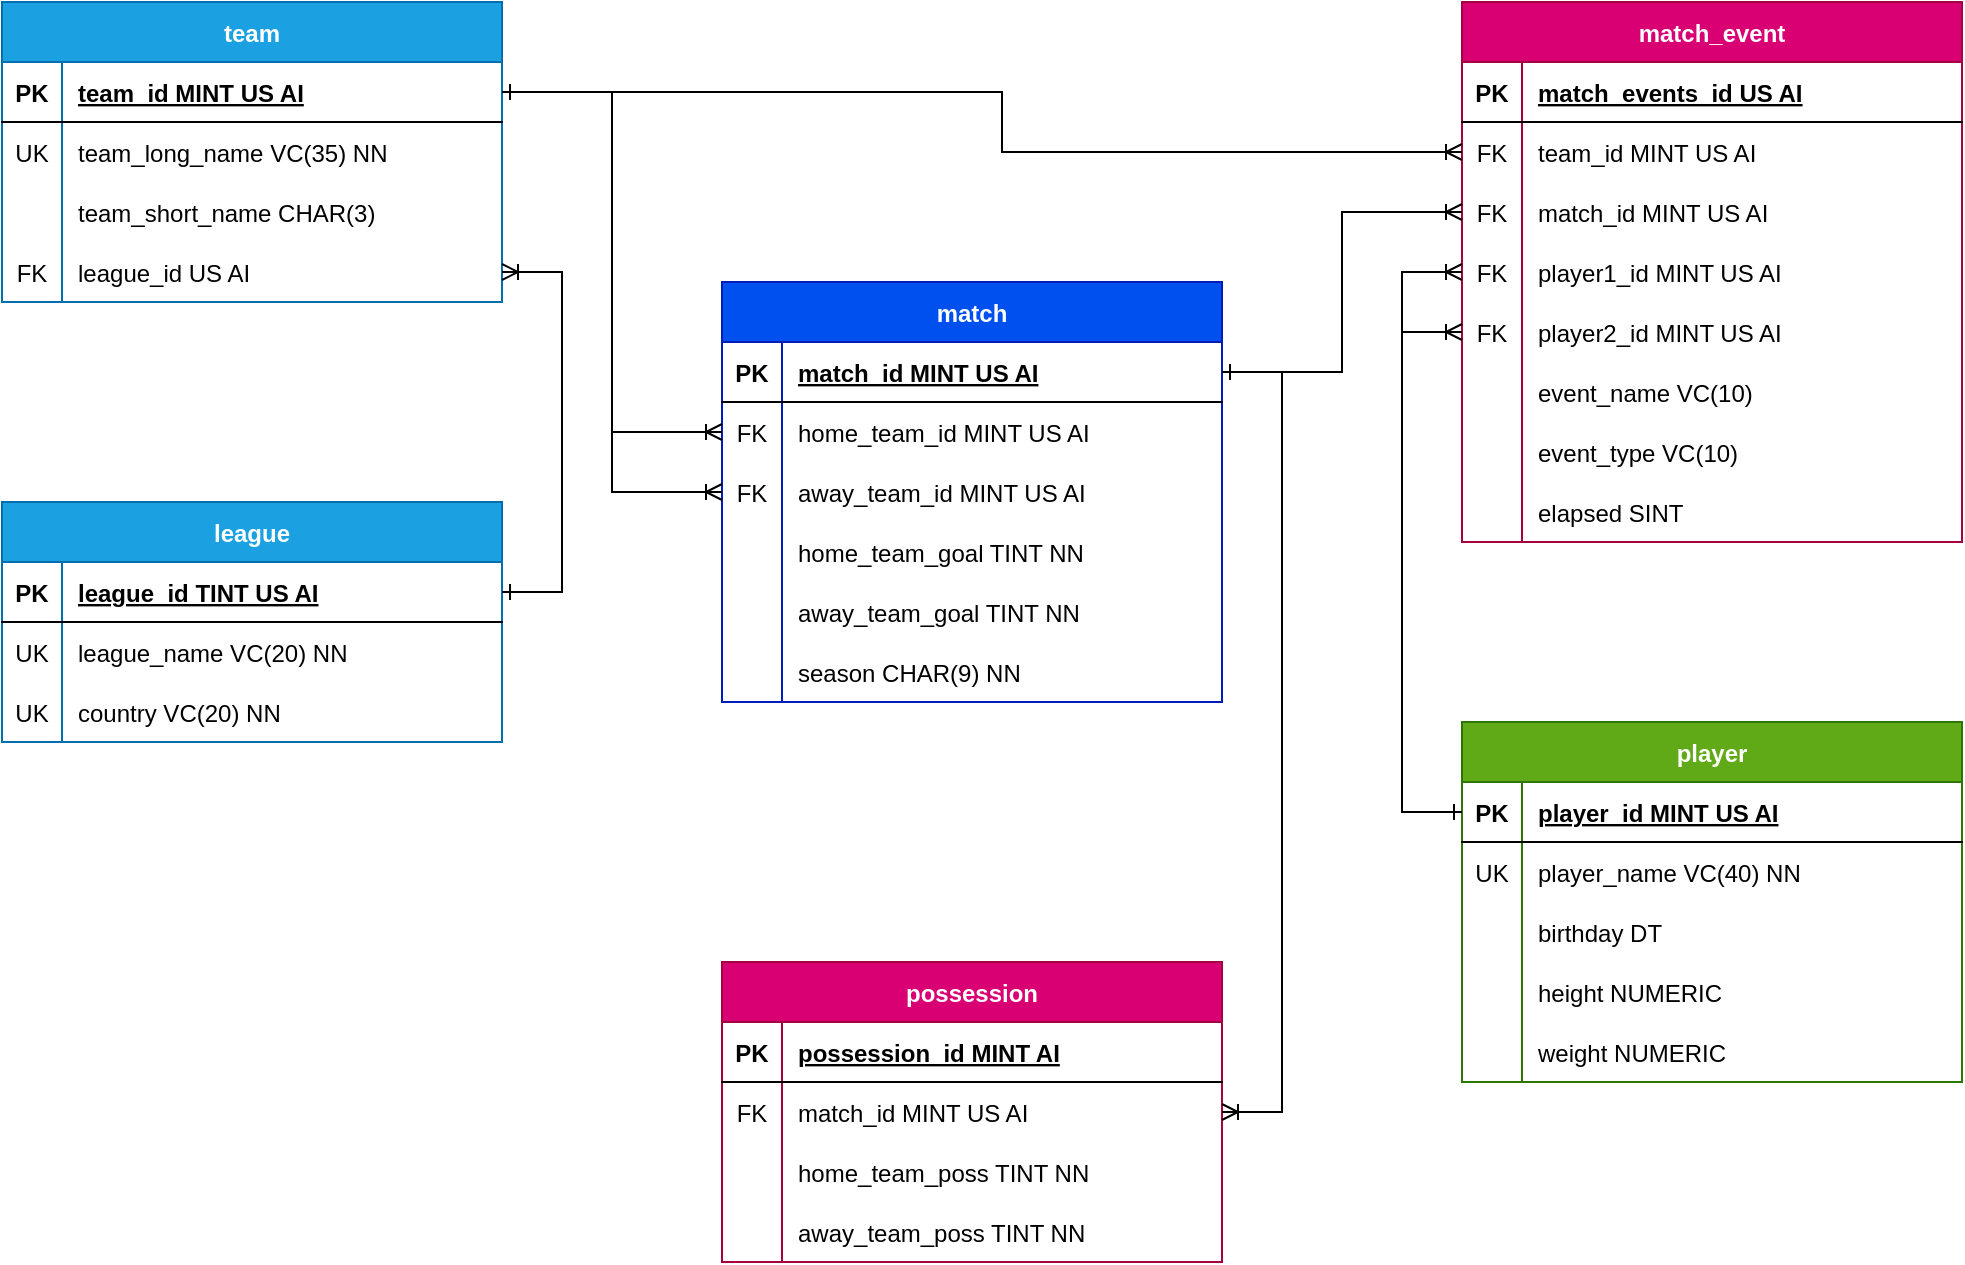 <mxfile version="24.4.0" type="device">
  <diagram id="R2lEEEUBdFMjLlhIrx00" name="Page-1">
    <mxGraphModel dx="1050" dy="717" grid="1" gridSize="10" guides="1" tooltips="1" connect="1" arrows="1" fold="1" page="1" pageScale="1" pageWidth="1100" pageHeight="850" math="0" shadow="0" extFonts="Permanent Marker^https://fonts.googleapis.com/css?family=Permanent+Marker">
      <root>
        <mxCell id="0" />
        <mxCell id="1" parent="0" />
        <mxCell id="C-vyLk0tnHw3VtMMgP7b-23" value="team" style="shape=table;startSize=30;container=1;collapsible=1;childLayout=tableLayout;fixedRows=1;rowLines=0;fontStyle=1;align=center;resizeLast=1;fillColor=#1ba1e2;fontColor=#ffffff;strokeColor=#006EAF;" parent="1" vertex="1">
          <mxGeometry x="20" y="40" width="250" height="150" as="geometry" />
        </mxCell>
        <mxCell id="C-vyLk0tnHw3VtMMgP7b-24" value="" style="shape=partialRectangle;collapsible=0;dropTarget=0;pointerEvents=0;fillColor=none;points=[[0,0.5],[1,0.5]];portConstraint=eastwest;top=0;left=0;right=0;bottom=1;" parent="C-vyLk0tnHw3VtMMgP7b-23" vertex="1">
          <mxGeometry y="30" width="250" height="30" as="geometry" />
        </mxCell>
        <mxCell id="C-vyLk0tnHw3VtMMgP7b-25" value="PK" style="shape=partialRectangle;overflow=hidden;connectable=0;fillColor=none;top=0;left=0;bottom=0;right=0;fontStyle=1;" parent="C-vyLk0tnHw3VtMMgP7b-24" vertex="1">
          <mxGeometry width="30" height="30" as="geometry">
            <mxRectangle width="30" height="30" as="alternateBounds" />
          </mxGeometry>
        </mxCell>
        <mxCell id="C-vyLk0tnHw3VtMMgP7b-26" value="team_id MINT US AI" style="shape=partialRectangle;overflow=hidden;connectable=0;fillColor=none;top=0;left=0;bottom=0;right=0;align=left;spacingLeft=6;fontStyle=5;" parent="C-vyLk0tnHw3VtMMgP7b-24" vertex="1">
          <mxGeometry x="30" width="220" height="30" as="geometry">
            <mxRectangle width="220" height="30" as="alternateBounds" />
          </mxGeometry>
        </mxCell>
        <mxCell id="C-vyLk0tnHw3VtMMgP7b-27" value="" style="shape=partialRectangle;collapsible=0;dropTarget=0;pointerEvents=0;fillColor=none;points=[[0,0.5],[1,0.5]];portConstraint=eastwest;top=0;left=0;right=0;bottom=0;" parent="C-vyLk0tnHw3VtMMgP7b-23" vertex="1">
          <mxGeometry y="60" width="250" height="30" as="geometry" />
        </mxCell>
        <mxCell id="C-vyLk0tnHw3VtMMgP7b-28" value="UK" style="shape=partialRectangle;overflow=hidden;connectable=0;fillColor=none;top=0;left=0;bottom=0;right=0;" parent="C-vyLk0tnHw3VtMMgP7b-27" vertex="1">
          <mxGeometry width="30" height="30" as="geometry">
            <mxRectangle width="30" height="30" as="alternateBounds" />
          </mxGeometry>
        </mxCell>
        <mxCell id="C-vyLk0tnHw3VtMMgP7b-29" value="team_long_name VC(35) NN" style="shape=partialRectangle;overflow=hidden;connectable=0;fillColor=none;top=0;left=0;bottom=0;right=0;align=left;spacingLeft=6;" parent="C-vyLk0tnHw3VtMMgP7b-27" vertex="1">
          <mxGeometry x="30" width="220" height="30" as="geometry">
            <mxRectangle width="220" height="30" as="alternateBounds" />
          </mxGeometry>
        </mxCell>
        <mxCell id="XVx-Qudv84fbPVclPLt0-1" value="" style="shape=partialRectangle;collapsible=0;dropTarget=0;pointerEvents=0;fillColor=none;points=[[0,0.5],[1,0.5]];portConstraint=eastwest;top=0;left=0;right=0;bottom=0;" parent="C-vyLk0tnHw3VtMMgP7b-23" vertex="1">
          <mxGeometry y="90" width="250" height="30" as="geometry" />
        </mxCell>
        <mxCell id="XVx-Qudv84fbPVclPLt0-2" value="" style="shape=partialRectangle;overflow=hidden;connectable=0;fillColor=none;top=0;left=0;bottom=0;right=0;" parent="XVx-Qudv84fbPVclPLt0-1" vertex="1">
          <mxGeometry width="30" height="30" as="geometry">
            <mxRectangle width="30" height="30" as="alternateBounds" />
          </mxGeometry>
        </mxCell>
        <mxCell id="XVx-Qudv84fbPVclPLt0-3" value="team_short_name CHAR(3)" style="shape=partialRectangle;overflow=hidden;connectable=0;fillColor=none;top=0;left=0;bottom=0;right=0;align=left;spacingLeft=6;" parent="XVx-Qudv84fbPVclPLt0-1" vertex="1">
          <mxGeometry x="30" width="220" height="30" as="geometry">
            <mxRectangle width="220" height="30" as="alternateBounds" />
          </mxGeometry>
        </mxCell>
        <mxCell id="Tx3TaPJJCtTqor-qNyk8-17" value="" style="shape=partialRectangle;collapsible=0;dropTarget=0;pointerEvents=0;fillColor=none;points=[[0,0.5],[1,0.5]];portConstraint=eastwest;top=0;left=0;right=0;bottom=0;" parent="C-vyLk0tnHw3VtMMgP7b-23" vertex="1">
          <mxGeometry y="120" width="250" height="30" as="geometry" />
        </mxCell>
        <mxCell id="Tx3TaPJJCtTqor-qNyk8-18" value="FK" style="shape=partialRectangle;overflow=hidden;connectable=0;fillColor=none;top=0;left=0;bottom=0;right=0;" parent="Tx3TaPJJCtTqor-qNyk8-17" vertex="1">
          <mxGeometry width="30" height="30" as="geometry">
            <mxRectangle width="30" height="30" as="alternateBounds" />
          </mxGeometry>
        </mxCell>
        <mxCell id="Tx3TaPJJCtTqor-qNyk8-19" value="league_id US AI" style="shape=partialRectangle;overflow=hidden;connectable=0;fillColor=none;top=0;left=0;bottom=0;right=0;align=left;spacingLeft=6;" parent="Tx3TaPJJCtTqor-qNyk8-17" vertex="1">
          <mxGeometry x="30" width="220" height="30" as="geometry">
            <mxRectangle width="220" height="30" as="alternateBounds" />
          </mxGeometry>
        </mxCell>
        <mxCell id="XVx-Qudv84fbPVclPLt0-7" value="player" style="shape=table;startSize=30;container=1;collapsible=1;childLayout=tableLayout;fixedRows=1;rowLines=0;fontStyle=1;align=center;resizeLast=1;fillColor=#60a917;fontColor=#ffffff;strokeColor=#2D7600;" parent="1" vertex="1">
          <mxGeometry x="750" y="400" width="250" height="180" as="geometry" />
        </mxCell>
        <mxCell id="XVx-Qudv84fbPVclPLt0-8" value="" style="shape=partialRectangle;collapsible=0;dropTarget=0;pointerEvents=0;fillColor=none;points=[[0,0.5],[1,0.5]];portConstraint=eastwest;top=0;left=0;right=0;bottom=1;" parent="XVx-Qudv84fbPVclPLt0-7" vertex="1">
          <mxGeometry y="30" width="250" height="30" as="geometry" />
        </mxCell>
        <mxCell id="XVx-Qudv84fbPVclPLt0-9" value="PK" style="shape=partialRectangle;overflow=hidden;connectable=0;fillColor=none;top=0;left=0;bottom=0;right=0;fontStyle=1;" parent="XVx-Qudv84fbPVclPLt0-8" vertex="1">
          <mxGeometry width="30" height="30" as="geometry">
            <mxRectangle width="30" height="30" as="alternateBounds" />
          </mxGeometry>
        </mxCell>
        <mxCell id="XVx-Qudv84fbPVclPLt0-10" value="player_id MINT US AI" style="shape=partialRectangle;overflow=hidden;connectable=0;fillColor=none;top=0;left=0;bottom=0;right=0;align=left;spacingLeft=6;fontStyle=5;" parent="XVx-Qudv84fbPVclPLt0-8" vertex="1">
          <mxGeometry x="30" width="220" height="30" as="geometry">
            <mxRectangle width="220" height="30" as="alternateBounds" />
          </mxGeometry>
        </mxCell>
        <mxCell id="XVx-Qudv84fbPVclPLt0-11" value="" style="shape=partialRectangle;collapsible=0;dropTarget=0;pointerEvents=0;fillColor=none;points=[[0,0.5],[1,0.5]];portConstraint=eastwest;top=0;left=0;right=0;bottom=0;" parent="XVx-Qudv84fbPVclPLt0-7" vertex="1">
          <mxGeometry y="60" width="250" height="30" as="geometry" />
        </mxCell>
        <mxCell id="XVx-Qudv84fbPVclPLt0-12" value="UK" style="shape=partialRectangle;overflow=hidden;connectable=0;fillColor=none;top=0;left=0;bottom=0;right=0;" parent="XVx-Qudv84fbPVclPLt0-11" vertex="1">
          <mxGeometry width="30" height="30" as="geometry">
            <mxRectangle width="30" height="30" as="alternateBounds" />
          </mxGeometry>
        </mxCell>
        <mxCell id="XVx-Qudv84fbPVclPLt0-13" value="player_name VC(40) NN" style="shape=partialRectangle;overflow=hidden;connectable=0;fillColor=none;top=0;left=0;bottom=0;right=0;align=left;spacingLeft=6;" parent="XVx-Qudv84fbPVclPLt0-11" vertex="1">
          <mxGeometry x="30" width="220" height="30" as="geometry">
            <mxRectangle width="220" height="30" as="alternateBounds" />
          </mxGeometry>
        </mxCell>
        <mxCell id="XVx-Qudv84fbPVclPLt0-14" value="" style="shape=partialRectangle;collapsible=0;dropTarget=0;pointerEvents=0;fillColor=none;points=[[0,0.5],[1,0.5]];portConstraint=eastwest;top=0;left=0;right=0;bottom=0;" parent="XVx-Qudv84fbPVclPLt0-7" vertex="1">
          <mxGeometry y="90" width="250" height="30" as="geometry" />
        </mxCell>
        <mxCell id="XVx-Qudv84fbPVclPLt0-15" value="" style="shape=partialRectangle;overflow=hidden;connectable=0;fillColor=none;top=0;left=0;bottom=0;right=0;" parent="XVx-Qudv84fbPVclPLt0-14" vertex="1">
          <mxGeometry width="30" height="30" as="geometry">
            <mxRectangle width="30" height="30" as="alternateBounds" />
          </mxGeometry>
        </mxCell>
        <mxCell id="XVx-Qudv84fbPVclPLt0-16" value="birthday DT" style="shape=partialRectangle;overflow=hidden;connectable=0;fillColor=none;top=0;left=0;bottom=0;right=0;align=left;spacingLeft=6;" parent="XVx-Qudv84fbPVclPLt0-14" vertex="1">
          <mxGeometry x="30" width="220" height="30" as="geometry">
            <mxRectangle width="220" height="30" as="alternateBounds" />
          </mxGeometry>
        </mxCell>
        <mxCell id="XVx-Qudv84fbPVclPLt0-17" value="" style="shape=partialRectangle;collapsible=0;dropTarget=0;pointerEvents=0;fillColor=none;points=[[0,0.5],[1,0.5]];portConstraint=eastwest;top=0;left=0;right=0;bottom=0;" parent="XVx-Qudv84fbPVclPLt0-7" vertex="1">
          <mxGeometry y="120" width="250" height="30" as="geometry" />
        </mxCell>
        <mxCell id="XVx-Qudv84fbPVclPLt0-18" value="" style="shape=partialRectangle;overflow=hidden;connectable=0;fillColor=none;top=0;left=0;bottom=0;right=0;" parent="XVx-Qudv84fbPVclPLt0-17" vertex="1">
          <mxGeometry width="30" height="30" as="geometry">
            <mxRectangle width="30" height="30" as="alternateBounds" />
          </mxGeometry>
        </mxCell>
        <mxCell id="XVx-Qudv84fbPVclPLt0-19" value="height NUMERIC" style="shape=partialRectangle;overflow=hidden;connectable=0;fillColor=none;top=0;left=0;bottom=0;right=0;align=left;spacingLeft=6;" parent="XVx-Qudv84fbPVclPLt0-17" vertex="1">
          <mxGeometry x="30" width="220" height="30" as="geometry">
            <mxRectangle width="220" height="30" as="alternateBounds" />
          </mxGeometry>
        </mxCell>
        <mxCell id="XVx-Qudv84fbPVclPLt0-20" value="" style="shape=partialRectangle;collapsible=0;dropTarget=0;pointerEvents=0;fillColor=none;points=[[0,0.5],[1,0.5]];portConstraint=eastwest;top=0;left=0;right=0;bottom=0;" parent="XVx-Qudv84fbPVclPLt0-7" vertex="1">
          <mxGeometry y="150" width="250" height="30" as="geometry" />
        </mxCell>
        <mxCell id="XVx-Qudv84fbPVclPLt0-21" value="" style="shape=partialRectangle;overflow=hidden;connectable=0;fillColor=none;top=0;left=0;bottom=0;right=0;" parent="XVx-Qudv84fbPVclPLt0-20" vertex="1">
          <mxGeometry width="30" height="30" as="geometry">
            <mxRectangle width="30" height="30" as="alternateBounds" />
          </mxGeometry>
        </mxCell>
        <mxCell id="XVx-Qudv84fbPVclPLt0-22" value="weight NUMERIC" style="shape=partialRectangle;overflow=hidden;connectable=0;fillColor=none;top=0;left=0;bottom=0;right=0;align=left;spacingLeft=6;" parent="XVx-Qudv84fbPVclPLt0-20" vertex="1">
          <mxGeometry x="30" width="220" height="30" as="geometry">
            <mxRectangle width="220" height="30" as="alternateBounds" />
          </mxGeometry>
        </mxCell>
        <mxCell id="XVx-Qudv84fbPVclPLt0-23" value="league" style="shape=table;startSize=30;container=1;collapsible=1;childLayout=tableLayout;fixedRows=1;rowLines=0;fontStyle=1;align=center;resizeLast=1;fillColor=#1ba1e2;fontColor=#ffffff;strokeColor=#006EAF;" parent="1" vertex="1">
          <mxGeometry x="20" y="290" width="250" height="120" as="geometry" />
        </mxCell>
        <mxCell id="XVx-Qudv84fbPVclPLt0-24" value="" style="shape=partialRectangle;collapsible=0;dropTarget=0;pointerEvents=0;fillColor=none;points=[[0,0.5],[1,0.5]];portConstraint=eastwest;top=0;left=0;right=0;bottom=1;" parent="XVx-Qudv84fbPVclPLt0-23" vertex="1">
          <mxGeometry y="30" width="250" height="30" as="geometry" />
        </mxCell>
        <mxCell id="XVx-Qudv84fbPVclPLt0-25" value="PK" style="shape=partialRectangle;overflow=hidden;connectable=0;fillColor=none;top=0;left=0;bottom=0;right=0;fontStyle=1;" parent="XVx-Qudv84fbPVclPLt0-24" vertex="1">
          <mxGeometry width="30" height="30" as="geometry">
            <mxRectangle width="30" height="30" as="alternateBounds" />
          </mxGeometry>
        </mxCell>
        <mxCell id="XVx-Qudv84fbPVclPLt0-26" value="league_id TINT US AI" style="shape=partialRectangle;overflow=hidden;connectable=0;fillColor=none;top=0;left=0;bottom=0;right=0;align=left;spacingLeft=6;fontStyle=5;" parent="XVx-Qudv84fbPVclPLt0-24" vertex="1">
          <mxGeometry x="30" width="220" height="30" as="geometry">
            <mxRectangle width="220" height="30" as="alternateBounds" />
          </mxGeometry>
        </mxCell>
        <mxCell id="XVx-Qudv84fbPVclPLt0-27" value="" style="shape=partialRectangle;collapsible=0;dropTarget=0;pointerEvents=0;fillColor=none;points=[[0,0.5],[1,0.5]];portConstraint=eastwest;top=0;left=0;right=0;bottom=0;" parent="XVx-Qudv84fbPVclPLt0-23" vertex="1">
          <mxGeometry y="60" width="250" height="30" as="geometry" />
        </mxCell>
        <mxCell id="XVx-Qudv84fbPVclPLt0-28" value="UK" style="shape=partialRectangle;overflow=hidden;connectable=0;fillColor=none;top=0;left=0;bottom=0;right=0;" parent="XVx-Qudv84fbPVclPLt0-27" vertex="1">
          <mxGeometry width="30" height="30" as="geometry">
            <mxRectangle width="30" height="30" as="alternateBounds" />
          </mxGeometry>
        </mxCell>
        <mxCell id="XVx-Qudv84fbPVclPLt0-29" value="league_name VC(20) NN" style="shape=partialRectangle;overflow=hidden;connectable=0;fillColor=none;top=0;left=0;bottom=0;right=0;align=left;spacingLeft=6;" parent="XVx-Qudv84fbPVclPLt0-27" vertex="1">
          <mxGeometry x="30" width="220" height="30" as="geometry">
            <mxRectangle width="220" height="30" as="alternateBounds" />
          </mxGeometry>
        </mxCell>
        <mxCell id="Tx3TaPJJCtTqor-qNyk8-23" value="" style="shape=partialRectangle;collapsible=0;dropTarget=0;pointerEvents=0;fillColor=none;points=[[0,0.5],[1,0.5]];portConstraint=eastwest;top=0;left=0;right=0;bottom=0;" parent="XVx-Qudv84fbPVclPLt0-23" vertex="1">
          <mxGeometry y="90" width="250" height="30" as="geometry" />
        </mxCell>
        <mxCell id="Tx3TaPJJCtTqor-qNyk8-24" value="UK" style="shape=partialRectangle;overflow=hidden;connectable=0;fillColor=none;top=0;left=0;bottom=0;right=0;" parent="Tx3TaPJJCtTqor-qNyk8-23" vertex="1">
          <mxGeometry width="30" height="30" as="geometry">
            <mxRectangle width="30" height="30" as="alternateBounds" />
          </mxGeometry>
        </mxCell>
        <mxCell id="Tx3TaPJJCtTqor-qNyk8-25" value="country VC(20) NN" style="shape=partialRectangle;overflow=hidden;connectable=0;fillColor=none;top=0;left=0;bottom=0;right=0;align=left;spacingLeft=6;" parent="Tx3TaPJJCtTqor-qNyk8-23" vertex="1">
          <mxGeometry x="30" width="220" height="30" as="geometry">
            <mxRectangle width="220" height="30" as="alternateBounds" />
          </mxGeometry>
        </mxCell>
        <mxCell id="XVx-Qudv84fbPVclPLt0-68" value="match" style="shape=table;startSize=30;container=1;collapsible=1;childLayout=tableLayout;fixedRows=1;rowLines=0;fontStyle=1;align=center;resizeLast=1;fillColor=#0050ef;fontColor=#ffffff;strokeColor=#001DBC;" parent="1" vertex="1">
          <mxGeometry x="380" y="180" width="250" height="210" as="geometry" />
        </mxCell>
        <mxCell id="XVx-Qudv84fbPVclPLt0-69" value="" style="shape=partialRectangle;collapsible=0;dropTarget=0;pointerEvents=0;fillColor=none;points=[[0,0.5],[1,0.5]];portConstraint=eastwest;top=0;left=0;right=0;bottom=1;" parent="XVx-Qudv84fbPVclPLt0-68" vertex="1">
          <mxGeometry y="30" width="250" height="30" as="geometry" />
        </mxCell>
        <mxCell id="XVx-Qudv84fbPVclPLt0-70" value="PK" style="shape=partialRectangle;overflow=hidden;connectable=0;fillColor=none;top=0;left=0;bottom=0;right=0;fontStyle=1;" parent="XVx-Qudv84fbPVclPLt0-69" vertex="1">
          <mxGeometry width="30" height="30" as="geometry">
            <mxRectangle width="30" height="30" as="alternateBounds" />
          </mxGeometry>
        </mxCell>
        <mxCell id="XVx-Qudv84fbPVclPLt0-71" value="match_id MINT US AI" style="shape=partialRectangle;overflow=hidden;connectable=0;fillColor=none;top=0;left=0;bottom=0;right=0;align=left;spacingLeft=6;fontStyle=5;" parent="XVx-Qudv84fbPVclPLt0-69" vertex="1">
          <mxGeometry x="30" width="220" height="30" as="geometry">
            <mxRectangle width="220" height="30" as="alternateBounds" />
          </mxGeometry>
        </mxCell>
        <mxCell id="XVx-Qudv84fbPVclPLt0-72" value="" style="shape=partialRectangle;collapsible=0;dropTarget=0;pointerEvents=0;fillColor=none;points=[[0,0.5],[1,0.5]];portConstraint=eastwest;top=0;left=0;right=0;bottom=0;" parent="XVx-Qudv84fbPVclPLt0-68" vertex="1">
          <mxGeometry y="60" width="250" height="30" as="geometry" />
        </mxCell>
        <mxCell id="XVx-Qudv84fbPVclPLt0-73" value="FK" style="shape=partialRectangle;overflow=hidden;connectable=0;fillColor=none;top=0;left=0;bottom=0;right=0;" parent="XVx-Qudv84fbPVclPLt0-72" vertex="1">
          <mxGeometry width="30" height="30" as="geometry">
            <mxRectangle width="30" height="30" as="alternateBounds" />
          </mxGeometry>
        </mxCell>
        <mxCell id="XVx-Qudv84fbPVclPLt0-74" value="home_team_id MINT US AI" style="shape=partialRectangle;overflow=hidden;connectable=0;fillColor=none;top=0;left=0;bottom=0;right=0;align=left;spacingLeft=6;" parent="XVx-Qudv84fbPVclPLt0-72" vertex="1">
          <mxGeometry x="30" width="220" height="30" as="geometry">
            <mxRectangle width="220" height="30" as="alternateBounds" />
          </mxGeometry>
        </mxCell>
        <mxCell id="XVx-Qudv84fbPVclPLt0-75" value="" style="shape=partialRectangle;collapsible=0;dropTarget=0;pointerEvents=0;fillColor=none;points=[[0,0.5],[1,0.5]];portConstraint=eastwest;top=0;left=0;right=0;bottom=0;" parent="XVx-Qudv84fbPVclPLt0-68" vertex="1">
          <mxGeometry y="90" width="250" height="30" as="geometry" />
        </mxCell>
        <mxCell id="XVx-Qudv84fbPVclPLt0-76" value="FK" style="shape=partialRectangle;overflow=hidden;connectable=0;fillColor=none;top=0;left=0;bottom=0;right=0;" parent="XVx-Qudv84fbPVclPLt0-75" vertex="1">
          <mxGeometry width="30" height="30" as="geometry">
            <mxRectangle width="30" height="30" as="alternateBounds" />
          </mxGeometry>
        </mxCell>
        <mxCell id="XVx-Qudv84fbPVclPLt0-77" value="away_team_id MINT US AI" style="shape=partialRectangle;overflow=hidden;connectable=0;fillColor=none;top=0;left=0;bottom=0;right=0;align=left;spacingLeft=6;" parent="XVx-Qudv84fbPVclPLt0-75" vertex="1">
          <mxGeometry x="30" width="220" height="30" as="geometry">
            <mxRectangle width="220" height="30" as="alternateBounds" />
          </mxGeometry>
        </mxCell>
        <mxCell id="Tx3TaPJJCtTqor-qNyk8-26" value="" style="shape=partialRectangle;collapsible=0;dropTarget=0;pointerEvents=0;fillColor=none;points=[[0,0.5],[1,0.5]];portConstraint=eastwest;top=0;left=0;right=0;bottom=0;" parent="XVx-Qudv84fbPVclPLt0-68" vertex="1">
          <mxGeometry y="120" width="250" height="30" as="geometry" />
        </mxCell>
        <mxCell id="Tx3TaPJJCtTqor-qNyk8-27" value="" style="shape=partialRectangle;overflow=hidden;connectable=0;fillColor=none;top=0;left=0;bottom=0;right=0;" parent="Tx3TaPJJCtTqor-qNyk8-26" vertex="1">
          <mxGeometry width="30" height="30" as="geometry">
            <mxRectangle width="30" height="30" as="alternateBounds" />
          </mxGeometry>
        </mxCell>
        <mxCell id="Tx3TaPJJCtTqor-qNyk8-28" value="home_team_goal TINT NN" style="shape=partialRectangle;overflow=hidden;connectable=0;fillColor=none;top=0;left=0;bottom=0;right=0;align=left;spacingLeft=6;" parent="Tx3TaPJJCtTqor-qNyk8-26" vertex="1">
          <mxGeometry x="30" width="220" height="30" as="geometry">
            <mxRectangle width="220" height="30" as="alternateBounds" />
          </mxGeometry>
        </mxCell>
        <mxCell id="Tx3TaPJJCtTqor-qNyk8-39" value="" style="shape=partialRectangle;collapsible=0;dropTarget=0;pointerEvents=0;fillColor=none;points=[[0,0.5],[1,0.5]];portConstraint=eastwest;top=0;left=0;right=0;bottom=0;" parent="XVx-Qudv84fbPVclPLt0-68" vertex="1">
          <mxGeometry y="150" width="250" height="30" as="geometry" />
        </mxCell>
        <mxCell id="Tx3TaPJJCtTqor-qNyk8-40" value="" style="shape=partialRectangle;overflow=hidden;connectable=0;fillColor=none;top=0;left=0;bottom=0;right=0;" parent="Tx3TaPJJCtTqor-qNyk8-39" vertex="1">
          <mxGeometry width="30" height="30" as="geometry">
            <mxRectangle width="30" height="30" as="alternateBounds" />
          </mxGeometry>
        </mxCell>
        <mxCell id="Tx3TaPJJCtTqor-qNyk8-41" value="away_team_goal TINT NN" style="shape=partialRectangle;overflow=hidden;connectable=0;fillColor=none;top=0;left=0;bottom=0;right=0;align=left;spacingLeft=6;" parent="Tx3TaPJJCtTqor-qNyk8-39" vertex="1">
          <mxGeometry x="30" width="220" height="30" as="geometry">
            <mxRectangle width="220" height="30" as="alternateBounds" />
          </mxGeometry>
        </mxCell>
        <mxCell id="Tx3TaPJJCtTqor-qNyk8-36" value="" style="shape=partialRectangle;collapsible=0;dropTarget=0;pointerEvents=0;fillColor=none;points=[[0,0.5],[1,0.5]];portConstraint=eastwest;top=0;left=0;right=0;bottom=0;" parent="XVx-Qudv84fbPVclPLt0-68" vertex="1">
          <mxGeometry y="180" width="250" height="30" as="geometry" />
        </mxCell>
        <mxCell id="Tx3TaPJJCtTqor-qNyk8-37" value="" style="shape=partialRectangle;overflow=hidden;connectable=0;fillColor=none;top=0;left=0;bottom=0;right=0;" parent="Tx3TaPJJCtTqor-qNyk8-36" vertex="1">
          <mxGeometry width="30" height="30" as="geometry">
            <mxRectangle width="30" height="30" as="alternateBounds" />
          </mxGeometry>
        </mxCell>
        <mxCell id="Tx3TaPJJCtTqor-qNyk8-38" value="season CHAR(9) NN" style="shape=partialRectangle;overflow=hidden;connectable=0;fillColor=none;top=0;left=0;bottom=0;right=0;align=left;spacingLeft=6;" parent="Tx3TaPJJCtTqor-qNyk8-36" vertex="1">
          <mxGeometry x="30" width="220" height="30" as="geometry">
            <mxRectangle width="220" height="30" as="alternateBounds" />
          </mxGeometry>
        </mxCell>
        <mxCell id="XVx-Qudv84fbPVclPLt0-87" value="match_event" style="shape=table;startSize=30;container=1;collapsible=1;childLayout=tableLayout;fixedRows=1;rowLines=0;fontStyle=1;align=center;resizeLast=1;fillColor=#d80073;fontColor=#ffffff;strokeColor=#A50040;" parent="1" vertex="1">
          <mxGeometry x="750" y="40" width="250" height="270" as="geometry" />
        </mxCell>
        <mxCell id="XVx-Qudv84fbPVclPLt0-88" value="" style="shape=partialRectangle;collapsible=0;dropTarget=0;pointerEvents=0;fillColor=none;points=[[0,0.5],[1,0.5]];portConstraint=eastwest;top=0;left=0;right=0;bottom=1;" parent="XVx-Qudv84fbPVclPLt0-87" vertex="1">
          <mxGeometry y="30" width="250" height="30" as="geometry" />
        </mxCell>
        <mxCell id="XVx-Qudv84fbPVclPLt0-89" value="PK" style="shape=partialRectangle;overflow=hidden;connectable=0;fillColor=none;top=0;left=0;bottom=0;right=0;fontStyle=1;" parent="XVx-Qudv84fbPVclPLt0-88" vertex="1">
          <mxGeometry width="30" height="30" as="geometry">
            <mxRectangle width="30" height="30" as="alternateBounds" />
          </mxGeometry>
        </mxCell>
        <mxCell id="XVx-Qudv84fbPVclPLt0-90" value="match_events_id US AI" style="shape=partialRectangle;overflow=hidden;connectable=0;fillColor=none;top=0;left=0;bottom=0;right=0;align=left;spacingLeft=6;fontStyle=5;" parent="XVx-Qudv84fbPVclPLt0-88" vertex="1">
          <mxGeometry x="30" width="220" height="30" as="geometry">
            <mxRectangle width="220" height="30" as="alternateBounds" />
          </mxGeometry>
        </mxCell>
        <mxCell id="XVx-Qudv84fbPVclPLt0-91" value="" style="shape=partialRectangle;collapsible=0;dropTarget=0;pointerEvents=0;fillColor=none;points=[[0,0.5],[1,0.5]];portConstraint=eastwest;top=0;left=0;right=0;bottom=0;" parent="XVx-Qudv84fbPVclPLt0-87" vertex="1">
          <mxGeometry y="60" width="250" height="30" as="geometry" />
        </mxCell>
        <mxCell id="XVx-Qudv84fbPVclPLt0-92" value="FK" style="shape=partialRectangle;overflow=hidden;connectable=0;fillColor=none;top=0;left=0;bottom=0;right=0;" parent="XVx-Qudv84fbPVclPLt0-91" vertex="1">
          <mxGeometry width="30" height="30" as="geometry">
            <mxRectangle width="30" height="30" as="alternateBounds" />
          </mxGeometry>
        </mxCell>
        <mxCell id="XVx-Qudv84fbPVclPLt0-93" value="team_id MINT US AI" style="shape=partialRectangle;overflow=hidden;connectable=0;fillColor=none;top=0;left=0;bottom=0;right=0;align=left;spacingLeft=6;" parent="XVx-Qudv84fbPVclPLt0-91" vertex="1">
          <mxGeometry x="30" width="220" height="30" as="geometry">
            <mxRectangle width="220" height="30" as="alternateBounds" />
          </mxGeometry>
        </mxCell>
        <mxCell id="XVx-Qudv84fbPVclPLt0-97" value="" style="shape=partialRectangle;collapsible=0;dropTarget=0;pointerEvents=0;fillColor=none;points=[[0,0.5],[1,0.5]];portConstraint=eastwest;top=0;left=0;right=0;bottom=0;" parent="XVx-Qudv84fbPVclPLt0-87" vertex="1">
          <mxGeometry y="90" width="250" height="30" as="geometry" />
        </mxCell>
        <mxCell id="XVx-Qudv84fbPVclPLt0-98" value="FK" style="shape=partialRectangle;overflow=hidden;connectable=0;fillColor=none;top=0;left=0;bottom=0;right=0;" parent="XVx-Qudv84fbPVclPLt0-97" vertex="1">
          <mxGeometry width="30" height="30" as="geometry">
            <mxRectangle width="30" height="30" as="alternateBounds" />
          </mxGeometry>
        </mxCell>
        <mxCell id="XVx-Qudv84fbPVclPLt0-99" value="match_id MINT US AI" style="shape=partialRectangle;overflow=hidden;connectable=0;fillColor=none;top=0;left=0;bottom=0;right=0;align=left;spacingLeft=6;" parent="XVx-Qudv84fbPVclPLt0-97" vertex="1">
          <mxGeometry x="30" width="220" height="30" as="geometry">
            <mxRectangle width="220" height="30" as="alternateBounds" />
          </mxGeometry>
        </mxCell>
        <mxCell id="XVx-Qudv84fbPVclPLt0-134" value="" style="shape=partialRectangle;collapsible=0;dropTarget=0;pointerEvents=0;fillColor=none;points=[[0,0.5],[1,0.5]];portConstraint=eastwest;top=0;left=0;right=0;bottom=0;" parent="XVx-Qudv84fbPVclPLt0-87" vertex="1">
          <mxGeometry y="120" width="250" height="30" as="geometry" />
        </mxCell>
        <mxCell id="XVx-Qudv84fbPVclPLt0-135" value="FK" style="shape=partialRectangle;overflow=hidden;connectable=0;fillColor=none;top=0;left=0;bottom=0;right=0;" parent="XVx-Qudv84fbPVclPLt0-134" vertex="1">
          <mxGeometry width="30" height="30" as="geometry">
            <mxRectangle width="30" height="30" as="alternateBounds" />
          </mxGeometry>
        </mxCell>
        <mxCell id="XVx-Qudv84fbPVclPLt0-136" value="player1_id MINT US AI" style="shape=partialRectangle;overflow=hidden;connectable=0;fillColor=none;top=0;left=0;bottom=0;right=0;align=left;spacingLeft=6;" parent="XVx-Qudv84fbPVclPLt0-134" vertex="1">
          <mxGeometry x="30" width="220" height="30" as="geometry">
            <mxRectangle width="220" height="30" as="alternateBounds" />
          </mxGeometry>
        </mxCell>
        <mxCell id="XVx-Qudv84fbPVclPLt0-137" value="" style="shape=partialRectangle;collapsible=0;dropTarget=0;pointerEvents=0;fillColor=none;points=[[0,0.5],[1,0.5]];portConstraint=eastwest;top=0;left=0;right=0;bottom=0;" parent="XVx-Qudv84fbPVclPLt0-87" vertex="1">
          <mxGeometry y="150" width="250" height="30" as="geometry" />
        </mxCell>
        <mxCell id="XVx-Qudv84fbPVclPLt0-138" value="FK" style="shape=partialRectangle;overflow=hidden;connectable=0;fillColor=none;top=0;left=0;bottom=0;right=0;" parent="XVx-Qudv84fbPVclPLt0-137" vertex="1">
          <mxGeometry width="30" height="30" as="geometry">
            <mxRectangle width="30" height="30" as="alternateBounds" />
          </mxGeometry>
        </mxCell>
        <mxCell id="XVx-Qudv84fbPVclPLt0-139" value="player2_id MINT US AI" style="shape=partialRectangle;overflow=hidden;connectable=0;fillColor=none;top=0;left=0;bottom=0;right=0;align=left;spacingLeft=6;" parent="XVx-Qudv84fbPVclPLt0-137" vertex="1">
          <mxGeometry x="30" width="220" height="30" as="geometry">
            <mxRectangle width="220" height="30" as="alternateBounds" />
          </mxGeometry>
        </mxCell>
        <mxCell id="XVx-Qudv84fbPVclPLt0-100" value="" style="shape=partialRectangle;collapsible=0;dropTarget=0;pointerEvents=0;fillColor=none;points=[[0,0.5],[1,0.5]];portConstraint=eastwest;top=0;left=0;right=0;bottom=0;" parent="XVx-Qudv84fbPVclPLt0-87" vertex="1">
          <mxGeometry y="180" width="250" height="30" as="geometry" />
        </mxCell>
        <mxCell id="XVx-Qudv84fbPVclPLt0-101" value="" style="shape=partialRectangle;overflow=hidden;connectable=0;fillColor=none;top=0;left=0;bottom=0;right=0;" parent="XVx-Qudv84fbPVclPLt0-100" vertex="1">
          <mxGeometry width="30" height="30" as="geometry">
            <mxRectangle width="30" height="30" as="alternateBounds" />
          </mxGeometry>
        </mxCell>
        <mxCell id="XVx-Qudv84fbPVclPLt0-102" value="event_name VC(10)" style="shape=partialRectangle;overflow=hidden;connectable=0;fillColor=none;top=0;left=0;bottom=0;right=0;align=left;spacingLeft=6;" parent="XVx-Qudv84fbPVclPLt0-100" vertex="1">
          <mxGeometry x="30" width="220" height="30" as="geometry">
            <mxRectangle width="220" height="30" as="alternateBounds" />
          </mxGeometry>
        </mxCell>
        <mxCell id="XVx-Qudv84fbPVclPLt0-103" value="" style="shape=partialRectangle;collapsible=0;dropTarget=0;pointerEvents=0;fillColor=none;points=[[0,0.5],[1,0.5]];portConstraint=eastwest;top=0;left=0;right=0;bottom=0;" parent="XVx-Qudv84fbPVclPLt0-87" vertex="1">
          <mxGeometry y="210" width="250" height="30" as="geometry" />
        </mxCell>
        <mxCell id="XVx-Qudv84fbPVclPLt0-104" value="" style="shape=partialRectangle;overflow=hidden;connectable=0;fillColor=none;top=0;left=0;bottom=0;right=0;" parent="XVx-Qudv84fbPVclPLt0-103" vertex="1">
          <mxGeometry width="30" height="30" as="geometry">
            <mxRectangle width="30" height="30" as="alternateBounds" />
          </mxGeometry>
        </mxCell>
        <mxCell id="XVx-Qudv84fbPVclPLt0-105" value="event_type VC(10)" style="shape=partialRectangle;overflow=hidden;connectable=0;fillColor=none;top=0;left=0;bottom=0;right=0;align=left;spacingLeft=6;" parent="XVx-Qudv84fbPVclPLt0-103" vertex="1">
          <mxGeometry x="30" width="220" height="30" as="geometry">
            <mxRectangle width="220" height="30" as="alternateBounds" />
          </mxGeometry>
        </mxCell>
        <mxCell id="XVx-Qudv84fbPVclPLt0-106" value="" style="shape=partialRectangle;collapsible=0;dropTarget=0;pointerEvents=0;fillColor=none;points=[[0,0.5],[1,0.5]];portConstraint=eastwest;top=0;left=0;right=0;bottom=0;" parent="XVx-Qudv84fbPVclPLt0-87" vertex="1">
          <mxGeometry y="240" width="250" height="30" as="geometry" />
        </mxCell>
        <mxCell id="XVx-Qudv84fbPVclPLt0-107" value="" style="shape=partialRectangle;overflow=hidden;connectable=0;fillColor=none;top=0;left=0;bottom=0;right=0;" parent="XVx-Qudv84fbPVclPLt0-106" vertex="1">
          <mxGeometry width="30" height="30" as="geometry">
            <mxRectangle width="30" height="30" as="alternateBounds" />
          </mxGeometry>
        </mxCell>
        <mxCell id="XVx-Qudv84fbPVclPLt0-108" value="elapsed SINT" style="shape=partialRectangle;overflow=hidden;connectable=0;fillColor=none;top=0;left=0;bottom=0;right=0;align=left;spacingLeft=6;" parent="XVx-Qudv84fbPVclPLt0-106" vertex="1">
          <mxGeometry x="30" width="220" height="30" as="geometry">
            <mxRectangle width="220" height="30" as="alternateBounds" />
          </mxGeometry>
        </mxCell>
        <mxCell id="Tx3TaPJJCtTqor-qNyk8-4" style="edgeStyle=orthogonalEdgeStyle;rounded=0;orthogonalLoop=1;jettySize=auto;html=1;startArrow=ERone;startFill=0;endArrow=ERoneToMany;endFill=0;" parent="1" source="XVx-Qudv84fbPVclPLt0-8" target="XVx-Qudv84fbPVclPLt0-134" edge="1">
          <mxGeometry relative="1" as="geometry">
            <Array as="points">
              <mxPoint x="720" y="445" />
              <mxPoint x="720" y="175" />
            </Array>
          </mxGeometry>
        </mxCell>
        <mxCell id="Tx3TaPJJCtTqor-qNyk8-5" style="edgeStyle=orthogonalEdgeStyle;rounded=0;orthogonalLoop=1;jettySize=auto;html=1;startArrow=ERone;startFill=0;endArrow=ERoneToMany;endFill=0;" parent="1" source="XVx-Qudv84fbPVclPLt0-8" target="XVx-Qudv84fbPVclPLt0-137" edge="1">
          <mxGeometry relative="1" as="geometry">
            <Array as="points">
              <mxPoint x="720" y="445" />
              <mxPoint x="720" y="205" />
            </Array>
          </mxGeometry>
        </mxCell>
        <mxCell id="Tx3TaPJJCtTqor-qNyk8-6" style="edgeStyle=orthogonalEdgeStyle;rounded=0;orthogonalLoop=1;jettySize=auto;html=1;startArrow=ERone;startFill=0;endArrow=ERoneToMany;endFill=0;" parent="1" source="XVx-Qudv84fbPVclPLt0-69" target="XVx-Qudv84fbPVclPLt0-97" edge="1">
          <mxGeometry relative="1" as="geometry" />
        </mxCell>
        <mxCell id="Tx3TaPJJCtTqor-qNyk8-7" style="edgeStyle=orthogonalEdgeStyle;rounded=0;orthogonalLoop=1;jettySize=auto;html=1;endArrow=ERoneToMany;endFill=0;startArrow=ERone;startFill=0;" parent="1" source="C-vyLk0tnHw3VtMMgP7b-24" target="XVx-Qudv84fbPVclPLt0-72" edge="1">
          <mxGeometry relative="1" as="geometry" />
        </mxCell>
        <mxCell id="Tx3TaPJJCtTqor-qNyk8-8" style="edgeStyle=orthogonalEdgeStyle;rounded=0;orthogonalLoop=1;jettySize=auto;html=1;startArrow=ERone;startFill=0;endArrow=ERoneToMany;endFill=0;" parent="1" source="C-vyLk0tnHw3VtMMgP7b-24" target="XVx-Qudv84fbPVclPLt0-75" edge="1">
          <mxGeometry relative="1" as="geometry" />
        </mxCell>
        <mxCell id="Tx3TaPJJCtTqor-qNyk8-9" style="edgeStyle=orthogonalEdgeStyle;rounded=0;orthogonalLoop=1;jettySize=auto;html=1;startArrow=ERone;startFill=0;endArrow=ERoneToMany;endFill=0;" parent="1" source="XVx-Qudv84fbPVclPLt0-24" target="Tx3TaPJJCtTqor-qNyk8-17" edge="1">
          <mxGeometry relative="1" as="geometry">
            <mxPoint x="380" y="235" as="targetPoint" />
            <Array as="points">
              <mxPoint x="300" y="335" />
              <mxPoint x="300" y="175" />
            </Array>
          </mxGeometry>
        </mxCell>
        <mxCell id="Tx3TaPJJCtTqor-qNyk8-35" style="edgeStyle=orthogonalEdgeStyle;rounded=0;orthogonalLoop=1;jettySize=auto;html=1;startArrow=ERone;startFill=0;endArrow=ERoneToMany;endFill=0;" parent="1" source="C-vyLk0tnHw3VtMMgP7b-24" target="XVx-Qudv84fbPVclPLt0-91" edge="1">
          <mxGeometry relative="1" as="geometry">
            <Array as="points">
              <mxPoint x="520" y="85" />
              <mxPoint x="520" y="115" />
            </Array>
          </mxGeometry>
        </mxCell>
        <mxCell id="Tx3TaPJJCtTqor-qNyk8-61" value="possession" style="shape=table;startSize=30;container=1;collapsible=1;childLayout=tableLayout;fixedRows=1;rowLines=0;fontStyle=1;align=center;resizeLast=1;fillColor=#d80073;fontColor=#ffffff;strokeColor=#A50040;" parent="1" vertex="1">
          <mxGeometry x="380" y="520" width="250" height="150" as="geometry" />
        </mxCell>
        <mxCell id="Tx3TaPJJCtTqor-qNyk8-62" value="" style="shape=partialRectangle;collapsible=0;dropTarget=0;pointerEvents=0;fillColor=none;points=[[0,0.5],[1,0.5]];portConstraint=eastwest;top=0;left=0;right=0;bottom=1;" parent="Tx3TaPJJCtTqor-qNyk8-61" vertex="1">
          <mxGeometry y="30" width="250" height="30" as="geometry" />
        </mxCell>
        <mxCell id="Tx3TaPJJCtTqor-qNyk8-63" value="PK" style="shape=partialRectangle;overflow=hidden;connectable=0;fillColor=none;top=0;left=0;bottom=0;right=0;fontStyle=1;" parent="Tx3TaPJJCtTqor-qNyk8-62" vertex="1">
          <mxGeometry width="30" height="30" as="geometry">
            <mxRectangle width="30" height="30" as="alternateBounds" />
          </mxGeometry>
        </mxCell>
        <mxCell id="Tx3TaPJJCtTqor-qNyk8-64" value="possession_id MINT AI" style="shape=partialRectangle;overflow=hidden;connectable=0;fillColor=none;top=0;left=0;bottom=0;right=0;align=left;spacingLeft=6;fontStyle=5;" parent="Tx3TaPJJCtTqor-qNyk8-62" vertex="1">
          <mxGeometry x="30" width="220" height="30" as="geometry">
            <mxRectangle width="220" height="30" as="alternateBounds" />
          </mxGeometry>
        </mxCell>
        <mxCell id="Tx3TaPJJCtTqor-qNyk8-68" value="" style="shape=partialRectangle;collapsible=0;dropTarget=0;pointerEvents=0;fillColor=none;points=[[0,0.5],[1,0.5]];portConstraint=eastwest;top=0;left=0;right=0;bottom=0;" parent="Tx3TaPJJCtTqor-qNyk8-61" vertex="1">
          <mxGeometry y="60" width="250" height="30" as="geometry" />
        </mxCell>
        <mxCell id="Tx3TaPJJCtTqor-qNyk8-69" value="FK" style="shape=partialRectangle;overflow=hidden;connectable=0;fillColor=none;top=0;left=0;bottom=0;right=0;" parent="Tx3TaPJJCtTqor-qNyk8-68" vertex="1">
          <mxGeometry width="30" height="30" as="geometry">
            <mxRectangle width="30" height="30" as="alternateBounds" />
          </mxGeometry>
        </mxCell>
        <mxCell id="Tx3TaPJJCtTqor-qNyk8-70" value="match_id MINT US AI" style="shape=partialRectangle;overflow=hidden;connectable=0;fillColor=none;top=0;left=0;bottom=0;right=0;align=left;spacingLeft=6;" parent="Tx3TaPJJCtTqor-qNyk8-68" vertex="1">
          <mxGeometry x="30" width="220" height="30" as="geometry">
            <mxRectangle width="220" height="30" as="alternateBounds" />
          </mxGeometry>
        </mxCell>
        <mxCell id="Tx3TaPJJCtTqor-qNyk8-71" value="" style="shape=partialRectangle;collapsible=0;dropTarget=0;pointerEvents=0;fillColor=none;points=[[0,0.5],[1,0.5]];portConstraint=eastwest;top=0;left=0;right=0;bottom=0;" parent="Tx3TaPJJCtTqor-qNyk8-61" vertex="1">
          <mxGeometry y="90" width="250" height="30" as="geometry" />
        </mxCell>
        <mxCell id="Tx3TaPJJCtTqor-qNyk8-72" value="" style="shape=partialRectangle;overflow=hidden;connectable=0;fillColor=none;top=0;left=0;bottom=0;right=0;" parent="Tx3TaPJJCtTqor-qNyk8-71" vertex="1">
          <mxGeometry width="30" height="30" as="geometry">
            <mxRectangle width="30" height="30" as="alternateBounds" />
          </mxGeometry>
        </mxCell>
        <mxCell id="Tx3TaPJJCtTqor-qNyk8-73" value="home_team_poss TINT NN" style="shape=partialRectangle;overflow=hidden;connectable=0;fillColor=none;top=0;left=0;bottom=0;right=0;align=left;spacingLeft=6;" parent="Tx3TaPJJCtTqor-qNyk8-71" vertex="1">
          <mxGeometry x="30" width="220" height="30" as="geometry">
            <mxRectangle width="220" height="30" as="alternateBounds" />
          </mxGeometry>
        </mxCell>
        <mxCell id="Tx3TaPJJCtTqor-qNyk8-89" value="" style="shape=partialRectangle;collapsible=0;dropTarget=0;pointerEvents=0;fillColor=none;points=[[0,0.5],[1,0.5]];portConstraint=eastwest;top=0;left=0;right=0;bottom=0;" parent="Tx3TaPJJCtTqor-qNyk8-61" vertex="1">
          <mxGeometry y="120" width="250" height="30" as="geometry" />
        </mxCell>
        <mxCell id="Tx3TaPJJCtTqor-qNyk8-90" value="" style="shape=partialRectangle;overflow=hidden;connectable=0;fillColor=none;top=0;left=0;bottom=0;right=0;" parent="Tx3TaPJJCtTqor-qNyk8-89" vertex="1">
          <mxGeometry width="30" height="30" as="geometry">
            <mxRectangle width="30" height="30" as="alternateBounds" />
          </mxGeometry>
        </mxCell>
        <mxCell id="Tx3TaPJJCtTqor-qNyk8-91" value="away_team_poss TINT NN" style="shape=partialRectangle;overflow=hidden;connectable=0;fillColor=none;top=0;left=0;bottom=0;right=0;align=left;spacingLeft=6;" parent="Tx3TaPJJCtTqor-qNyk8-89" vertex="1">
          <mxGeometry x="30" width="220" height="30" as="geometry">
            <mxRectangle width="220" height="30" as="alternateBounds" />
          </mxGeometry>
        </mxCell>
        <mxCell id="Tx3TaPJJCtTqor-qNyk8-92" style="edgeStyle=orthogonalEdgeStyle;rounded=0;orthogonalLoop=1;jettySize=auto;html=1;startArrow=ERone;startFill=0;endArrow=ERoneToMany;endFill=0;" parent="1" source="XVx-Qudv84fbPVclPLt0-69" target="Tx3TaPJJCtTqor-qNyk8-68" edge="1">
          <mxGeometry relative="1" as="geometry">
            <Array as="points">
              <mxPoint x="660" y="225" />
              <mxPoint x="660" y="595" />
            </Array>
          </mxGeometry>
        </mxCell>
      </root>
    </mxGraphModel>
  </diagram>
</mxfile>
